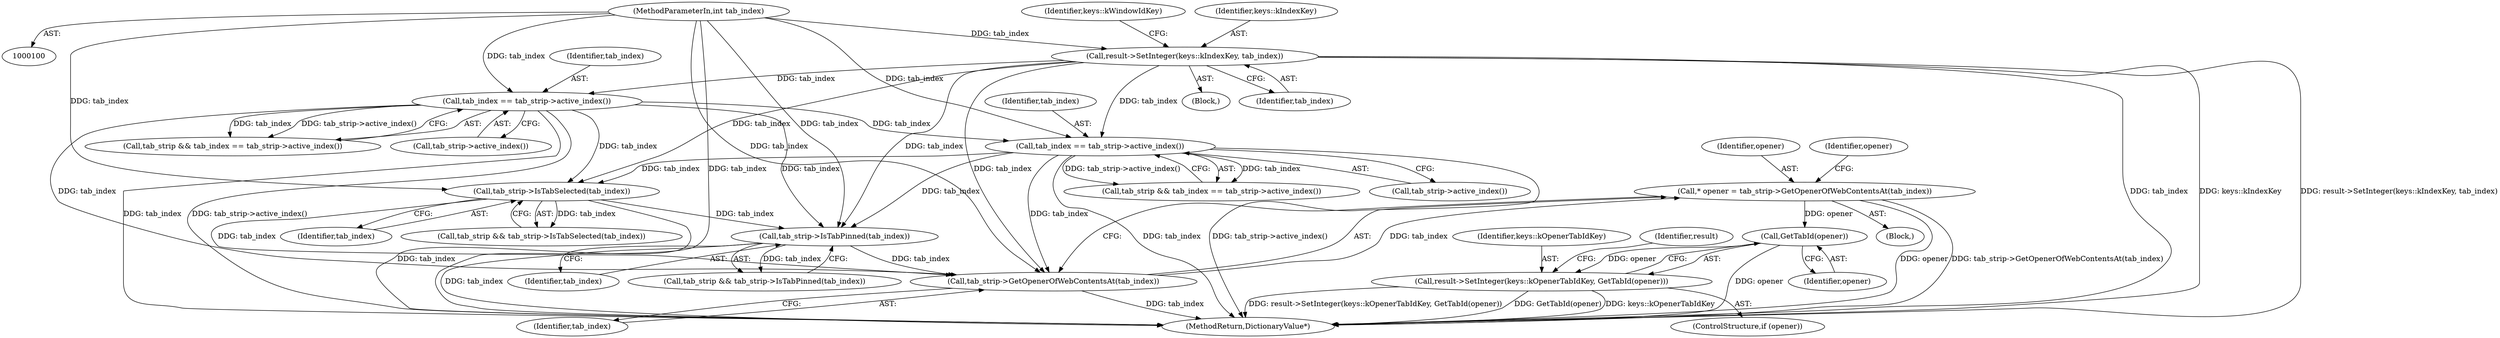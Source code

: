 digraph "0_Chrome_f7ae1f7a918f1973dca241a7a23169906eaf4fe3_8@pointer" {
"1000208" [label="(Call,GetTabId(opener))"];
"1000200" [label="(Call,* opener = tab_strip->GetOpenerOfWebContentsAt(tab_index))"];
"1000202" [label="(Call,tab_strip->GetOpenerOfWebContentsAt(tab_index))"];
"1000150" [label="(Call,tab_index == tab_strip->active_index())"];
"1000128" [label="(Call,result->SetInteger(keys::kIndexKey, tab_index))"];
"1000103" [label="(MethodParameterIn,int tab_index)"];
"1000143" [label="(Call,tab_index == tab_strip->active_index())"];
"1000163" [label="(Call,tab_strip->IsTabPinned(tab_index))"];
"1000157" [label="(Call,tab_strip->IsTabSelected(tab_index))"];
"1000206" [label="(Call,result->SetInteger(keys::kOpenerTabIdKey, GetTabId(opener)))"];
"1000198" [label="(Block,)"];
"1000128" [label="(Call,result->SetInteger(keys::kIndexKey, tab_index))"];
"1000151" [label="(Identifier,tab_index)"];
"1000143" [label="(Call,tab_index == tab_strip->active_index())"];
"1000130" [label="(Identifier,tab_index)"];
"1000212" [label="(MethodReturn,DictionaryValue*)"];
"1000206" [label="(Call,result->SetInteger(keys::kOpenerTabIdKey, GetTabId(opener)))"];
"1000205" [label="(Identifier,opener)"];
"1000157" [label="(Call,tab_strip->IsTabSelected(tab_index))"];
"1000155" [label="(Call,tab_strip && tab_strip->IsTabSelected(tab_index))"];
"1000141" [label="(Call,tab_strip && tab_index == tab_strip->active_index())"];
"1000204" [label="(ControlStructure,if (opener))"];
"1000161" [label="(Call,tab_strip && tab_strip->IsTabPinned(tab_index))"];
"1000164" [label="(Identifier,tab_index)"];
"1000148" [label="(Call,tab_strip && tab_index == tab_strip->active_index())"];
"1000203" [label="(Identifier,tab_index)"];
"1000200" [label="(Call,* opener = tab_strip->GetOpenerOfWebContentsAt(tab_index))"];
"1000211" [label="(Identifier,result)"];
"1000129" [label="(Identifier,keys::kIndexKey)"];
"1000207" [label="(Identifier,keys::kOpenerTabIdKey)"];
"1000103" [label="(MethodParameterIn,int tab_index)"];
"1000163" [label="(Call,tab_strip->IsTabPinned(tab_index))"];
"1000202" [label="(Call,tab_strip->GetOpenerOfWebContentsAt(tab_index))"];
"1000201" [label="(Identifier,opener)"];
"1000152" [label="(Call,tab_strip->active_index())"];
"1000132" [label="(Identifier,keys::kWindowIdKey)"];
"1000145" [label="(Call,tab_strip->active_index())"];
"1000209" [label="(Identifier,opener)"];
"1000150" [label="(Call,tab_index == tab_strip->active_index())"];
"1000105" [label="(Block,)"];
"1000158" [label="(Identifier,tab_index)"];
"1000208" [label="(Call,GetTabId(opener))"];
"1000144" [label="(Identifier,tab_index)"];
"1000208" -> "1000206"  [label="AST: "];
"1000208" -> "1000209"  [label="CFG: "];
"1000209" -> "1000208"  [label="AST: "];
"1000206" -> "1000208"  [label="CFG: "];
"1000208" -> "1000212"  [label="DDG: opener"];
"1000208" -> "1000206"  [label="DDG: opener"];
"1000200" -> "1000208"  [label="DDG: opener"];
"1000200" -> "1000198"  [label="AST: "];
"1000200" -> "1000202"  [label="CFG: "];
"1000201" -> "1000200"  [label="AST: "];
"1000202" -> "1000200"  [label="AST: "];
"1000205" -> "1000200"  [label="CFG: "];
"1000200" -> "1000212"  [label="DDG: opener"];
"1000200" -> "1000212"  [label="DDG: tab_strip->GetOpenerOfWebContentsAt(tab_index)"];
"1000202" -> "1000200"  [label="DDG: tab_index"];
"1000202" -> "1000203"  [label="CFG: "];
"1000203" -> "1000202"  [label="AST: "];
"1000202" -> "1000212"  [label="DDG: tab_index"];
"1000150" -> "1000202"  [label="DDG: tab_index"];
"1000128" -> "1000202"  [label="DDG: tab_index"];
"1000163" -> "1000202"  [label="DDG: tab_index"];
"1000143" -> "1000202"  [label="DDG: tab_index"];
"1000157" -> "1000202"  [label="DDG: tab_index"];
"1000103" -> "1000202"  [label="DDG: tab_index"];
"1000150" -> "1000148"  [label="AST: "];
"1000150" -> "1000152"  [label="CFG: "];
"1000151" -> "1000150"  [label="AST: "];
"1000152" -> "1000150"  [label="AST: "];
"1000148" -> "1000150"  [label="CFG: "];
"1000150" -> "1000212"  [label="DDG: tab_index"];
"1000150" -> "1000212"  [label="DDG: tab_strip->active_index()"];
"1000150" -> "1000148"  [label="DDG: tab_index"];
"1000150" -> "1000148"  [label="DDG: tab_strip->active_index()"];
"1000128" -> "1000150"  [label="DDG: tab_index"];
"1000143" -> "1000150"  [label="DDG: tab_index"];
"1000103" -> "1000150"  [label="DDG: tab_index"];
"1000150" -> "1000157"  [label="DDG: tab_index"];
"1000150" -> "1000163"  [label="DDG: tab_index"];
"1000128" -> "1000105"  [label="AST: "];
"1000128" -> "1000130"  [label="CFG: "];
"1000129" -> "1000128"  [label="AST: "];
"1000130" -> "1000128"  [label="AST: "];
"1000132" -> "1000128"  [label="CFG: "];
"1000128" -> "1000212"  [label="DDG: tab_index"];
"1000128" -> "1000212"  [label="DDG: keys::kIndexKey"];
"1000128" -> "1000212"  [label="DDG: result->SetInteger(keys::kIndexKey, tab_index)"];
"1000103" -> "1000128"  [label="DDG: tab_index"];
"1000128" -> "1000143"  [label="DDG: tab_index"];
"1000128" -> "1000157"  [label="DDG: tab_index"];
"1000128" -> "1000163"  [label="DDG: tab_index"];
"1000103" -> "1000100"  [label="AST: "];
"1000103" -> "1000212"  [label="DDG: tab_index"];
"1000103" -> "1000143"  [label="DDG: tab_index"];
"1000103" -> "1000157"  [label="DDG: tab_index"];
"1000103" -> "1000163"  [label="DDG: tab_index"];
"1000143" -> "1000141"  [label="AST: "];
"1000143" -> "1000145"  [label="CFG: "];
"1000144" -> "1000143"  [label="AST: "];
"1000145" -> "1000143"  [label="AST: "];
"1000141" -> "1000143"  [label="CFG: "];
"1000143" -> "1000212"  [label="DDG: tab_index"];
"1000143" -> "1000212"  [label="DDG: tab_strip->active_index()"];
"1000143" -> "1000141"  [label="DDG: tab_index"];
"1000143" -> "1000141"  [label="DDG: tab_strip->active_index()"];
"1000143" -> "1000157"  [label="DDG: tab_index"];
"1000143" -> "1000163"  [label="DDG: tab_index"];
"1000163" -> "1000161"  [label="AST: "];
"1000163" -> "1000164"  [label="CFG: "];
"1000164" -> "1000163"  [label="AST: "];
"1000161" -> "1000163"  [label="CFG: "];
"1000163" -> "1000212"  [label="DDG: tab_index"];
"1000163" -> "1000161"  [label="DDG: tab_index"];
"1000157" -> "1000163"  [label="DDG: tab_index"];
"1000157" -> "1000155"  [label="AST: "];
"1000157" -> "1000158"  [label="CFG: "];
"1000158" -> "1000157"  [label="AST: "];
"1000155" -> "1000157"  [label="CFG: "];
"1000157" -> "1000212"  [label="DDG: tab_index"];
"1000157" -> "1000155"  [label="DDG: tab_index"];
"1000206" -> "1000204"  [label="AST: "];
"1000207" -> "1000206"  [label="AST: "];
"1000211" -> "1000206"  [label="CFG: "];
"1000206" -> "1000212"  [label="DDG: result->SetInteger(keys::kOpenerTabIdKey, GetTabId(opener))"];
"1000206" -> "1000212"  [label="DDG: GetTabId(opener)"];
"1000206" -> "1000212"  [label="DDG: keys::kOpenerTabIdKey"];
}
